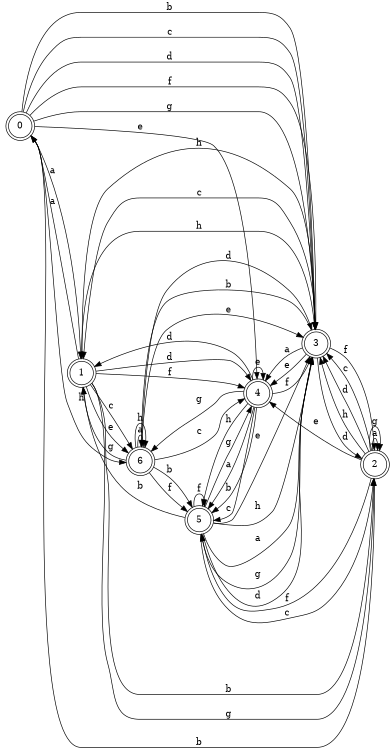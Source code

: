 digraph n6_9 {
__start0 [label="" shape="none"];

rankdir=LR;
size="8,5";

s0 [style="rounded,filled", color="black", fillcolor="white" shape="doublecircle", label="0"];
s1 [style="rounded,filled", color="black", fillcolor="white" shape="doublecircle", label="1"];
s2 [style="rounded,filled", color="black", fillcolor="white" shape="doublecircle", label="2"];
s3 [style="rounded,filled", color="black", fillcolor="white" shape="doublecircle", label="3"];
s4 [style="rounded,filled", color="black", fillcolor="white" shape="doublecircle", label="4"];
s5 [style="rounded,filled", color="black", fillcolor="white" shape="doublecircle", label="5"];
s6 [style="rounded,filled", color="black", fillcolor="white" shape="doublecircle", label="6"];
s0 -> s1 [label="a"];
s0 -> s3 [label="b"];
s0 -> s3 [label="c"];
s0 -> s3 [label="d"];
s0 -> s4 [label="e"];
s0 -> s3 [label="f"];
s0 -> s3 [label="g"];
s0 -> s6 [label="h"];
s1 -> s0 [label="a"];
s1 -> s2 [label="b"];
s1 -> s6 [label="c"];
s1 -> s4 [label="d"];
s1 -> s6 [label="e"];
s1 -> s4 [label="f"];
s1 -> s2 [label="g"];
s1 -> s3 [label="h"];
s2 -> s2 [label="a"];
s2 -> s0 [label="b"];
s2 -> s3 [label="c"];
s2 -> s3 [label="d"];
s2 -> s4 [label="e"];
s2 -> s5 [label="f"];
s2 -> s2 [label="g"];
s2 -> s3 [label="h"];
s3 -> s4 [label="a"];
s3 -> s6 [label="b"];
s3 -> s1 [label="c"];
s3 -> s2 [label="d"];
s3 -> s4 [label="e"];
s3 -> s2 [label="f"];
s3 -> s5 [label="g"];
s3 -> s1 [label="h"];
s4 -> s5 [label="a"];
s4 -> s5 [label="b"];
s4 -> s5 [label="c"];
s4 -> s1 [label="d"];
s4 -> s4 [label="e"];
s4 -> s3 [label="f"];
s4 -> s6 [label="g"];
s4 -> s5 [label="h"];
s5 -> s3 [label="a"];
s5 -> s1 [label="b"];
s5 -> s2 [label="c"];
s5 -> s3 [label="d"];
s5 -> s3 [label="e"];
s5 -> s5 [label="f"];
s5 -> s4 [label="g"];
s5 -> s3 [label="h"];
s6 -> s6 [label="a"];
s6 -> s5 [label="b"];
s6 -> s4 [label="c"];
s6 -> s3 [label="d"];
s6 -> s3 [label="e"];
s6 -> s5 [label="f"];
s6 -> s1 [label="g"];
s6 -> s6 [label="h"];

}